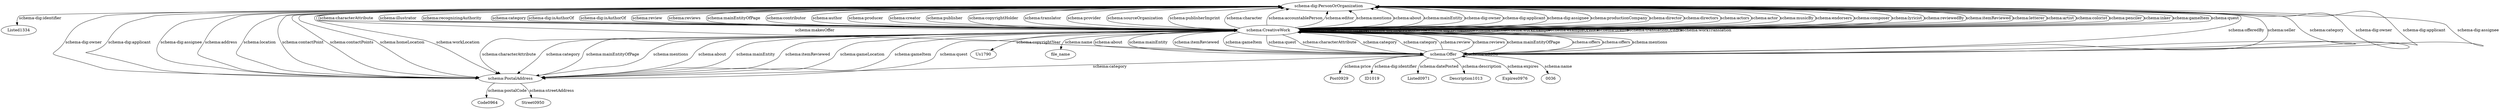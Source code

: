 digraph {
  Listed1334 [type=attribute_name,label=Listed1334]
  "schema-dig:PersonOrOrganization1" [type=class_uri,label="schema-dig:PersonOrOrganization"]
  Us1790 [type=attribute_name,label=Us1790]
  "schema:CreativeWork1" [type=class_uri,label="schema:CreativeWork"]
  file_name [type=attribute_name,label=file_name]
  ID1019 [type=attribute_name,label=ID1019]
  "schema:Offer1" [type=class_uri,label="schema:Offer"]
  Listed0971 [type=attribute_name,label=Listed0971]
  Description1013 [type=attribute_name,label=Description1013]
  Expires0976 [type=attribute_name,label=Expires0976]
  "0036" [type=attribute_name,label="0036"]
  Post0929 [type=attribute_name,label=Post0929]
  Code0964 [type=attribute_name,label=Code0964]
  "schema:PostalAddress1" [type=class_uri,label="schema:PostalAddress"]
  Street0950 [type=attribute_name,label=Street0950]
  "schema-dig:PersonOrOrganization1" -> Listed1334 [label="schema-dig:identifier",type=st_property_uri]
  "schema:CreativeWork1" -> Us1790 [label="schema:copyrightYear",type=st_property_uri]
  "schema:CreativeWork1" -> file_name [label="schema:name",type=st_property_uri]
  "schema:Offer1" -> ID1019 [label="schema-dig:identifier",type=st_property_uri]
  "schema:Offer1" -> Listed0971 [label="schema:datePosted",type=st_property_uri]
  "schema:Offer1" -> Description1013 [label="schema:description",type=st_property_uri]
  "schema:Offer1" -> Expires0976 [label="schema:expires",type=st_property_uri]
  "schema:Offer1" -> "0036" [label="schema:name",type=st_property_uri]
  "schema:Offer1" -> Post0929 [label="schema:price",type=st_property_uri]
  "schema:PostalAddress1" -> Code0964 [label="schema:postalCode",type=st_property_uri]
  "schema:PostalAddress1" -> Street0950 [label="schema:streetAddress",type=st_property_uri]
  "schema-dig:PersonOrOrganization1" -> "schema:CreativeWork1" [label="schema-dig:isAuthorOf",type=direct_property_uri,weight=1]
  "schema:CreativeWork1" -> "schema:CreativeWork1" [label="schema:hasPart",type=direct_property_uri,weight=1]
  "schema:CreativeWork1" -> "schema:CreativeWork1" [label="schema:isPartOf",type=direct_property_uri,weight=1]
  "schema:CreativeWork1" -> "schema:CreativeWork1" [label="schema-dig:isAbstractPartOf",type=direct_property_uri,weight=1]
  "schema:CreativeWork1" -> "schema:CreativeWork1" [label="schema-dig:isCitationOf",type=direct_property_uri,weight=1]
  "schema:CreativeWork1" -> "schema:CreativeWork1" [label="schema:citation",type=direct_property_uri,weight=1]
  "schema:CreativeWork1" -> "schema:CreativeWork1" [label="schema:workExample",type=direct_property_uri,weight=1]
  "schema:CreativeWork1" -> "schema:CreativeWork1" [label="schema:exampleOfWork",type=direct_property_uri,weight=1]
  "schema:CreativeWork1" -> "schema:CreativeWork1" [label="schema:license",type=direct_property_uri,weight=1]
  "schema:CreativeWork1" -> "schema:CreativeWork1" [label="schema:translationOfWork",type=direct_property_uri,weight=1]
  "schema:CreativeWork1" -> "schema:CreativeWork1" [label="schema:workTranslation",type=direct_property_uri,weight=1]
  "schema:CreativeWork1" -> "schema:Offer1" [label="schema:offers",type=direct_property_uri,weight=1]
  "schema:Offer1" -> "schema:Offer1" [label="schema:addOn",type=direct_property_uri,weight=1]
  "schema-dig:PersonOrOrganization1" -> "schema:CreativeWork1" [label="schema-dig:isAuthorOf",type=inherited,weight=4]
  "schema-dig:PersonOrOrganization1" -> "schema:CreativeWork1" [label="schema:review",type=inherited,weight=4]
  "schema-dig:PersonOrOrganization1" -> "schema:CreativeWork1" [label="schema:reviews",type=inherited,weight=4]
  "schema-dig:PersonOrOrganization1" -> "schema:CreativeWork1" [label="schema:mainEntityOfPage",type=inherited,weight=4]
  "schema-dig:PersonOrOrganization1" -> "schema:Offer1" [label="schema:makesOffer",type=inherited,weight=4]
  "schema-dig:PersonOrOrganization1" -> "schema:PostalAddress1" [label="schema:address",type=inherited,weight=4]
  "schema-dig:PersonOrOrganization1" -> "schema:PostalAddress1" [label="schema:location",type=inherited,weight=4]
  "schema-dig:PersonOrOrganization1" -> "schema:PostalAddress1" [label="schema:contactPoint",type=inherited,weight=4]
  "schema-dig:PersonOrOrganization1" -> "schema:PostalAddress1" [label="schema:contactPoints",type=inherited,weight=4]
  "schema-dig:PersonOrOrganization1" -> "schema:PostalAddress1" [label="schema:homeLocation",type=inherited,weight=4]
  "schema-dig:PersonOrOrganization1" -> "schema:PostalAddress1" [label="schema:workLocation",type=inherited,weight=4]
  "schema:CreativeWork1" -> "schema-dig:PersonOrOrganization1" [label="schema:contributor",type=inherited,weight=4]
  "schema:CreativeWork1" -> "schema-dig:PersonOrOrganization1" [label="schema:author",type=inherited,weight=4]
  "schema:CreativeWork1" -> "schema-dig:PersonOrOrganization1" [label="schema:producer",type=inherited,weight=4]
  "schema:CreativeWork1" -> "schema-dig:PersonOrOrganization1" [label="schema:creator",type=inherited,weight=4]
  "schema:CreativeWork1" -> "schema-dig:PersonOrOrganization1" [label="schema:publisher",type=inherited,weight=4]
  "schema:CreativeWork1" -> "schema-dig:PersonOrOrganization1" [label="schema:copyrightHolder",type=inherited,weight=4]
  "schema:CreativeWork1" -> "schema-dig:PersonOrOrganization1" [label="schema:translator",type=inherited,weight=4]
  "schema:CreativeWork1" -> "schema-dig:PersonOrOrganization1" [label="schema:provider",type=inherited,weight=4]
  "schema:CreativeWork1" -> "schema-dig:PersonOrOrganization1" [label="schema:sourceOrganization",type=inherited,weight=4]
  "schema:CreativeWork1" -> "schema-dig:PersonOrOrganization1" [label="schema:publisherImprint",type=inherited,weight=4]
  "schema:CreativeWork1" -> "schema-dig:PersonOrOrganization1" [label="schema:character",type=inherited,weight=4]
  "schema:CreativeWork1" -> "schema-dig:PersonOrOrganization1" [label="schema:accountablePerson",type=inherited,weight=4]
  "schema:CreativeWork1" -> "schema-dig:PersonOrOrganization1" [label="schema:editor",type=inherited,weight=4]
  "schema:CreativeWork1" -> "schema-dig:PersonOrOrganization1" [label="schema:mentions",type=inherited,weight=4]
  "schema:CreativeWork1" -> "schema-dig:PersonOrOrganization1" [label="schema:about",type=inherited,weight=4]
  "schema:CreativeWork1" -> "schema-dig:PersonOrOrganization1" [label="schema:mainEntity",type=inherited,weight=4]
  "schema:CreativeWork1" -> "schema-dig:PersonOrOrganization1" [label="schema-dig:owner",type=inherited,weight=4]
  "schema:CreativeWork1" -> "schema-dig:PersonOrOrganization1" [label="schema-dig:applicant",type=inherited,weight=4]
  "schema:CreativeWork1" -> "schema-dig:PersonOrOrganization1" [label="schema-dig:assignee",type=inherited,weight=4]
  "schema:CreativeWork1" -> "schema-dig:PersonOrOrganization1" [label="schema:productionCompany",type=inherited,weight=4]
  "schema:CreativeWork1" -> "schema-dig:PersonOrOrganization1" [label="schema:director",type=inherited,weight=4]
  "schema:CreativeWork1" -> "schema-dig:PersonOrOrganization1" [label="schema:directors",type=inherited,weight=4]
  "schema:CreativeWork1" -> "schema-dig:PersonOrOrganization1" [label="schema:actors",type=inherited,weight=4]
  "schema:CreativeWork1" -> "schema-dig:PersonOrOrganization1" [label="schema:actor",type=inherited,weight=4]
  "schema:CreativeWork1" -> "schema-dig:PersonOrOrganization1" [label="schema:musicBy",type=inherited,weight=4]
  "schema:CreativeWork1" -> "schema-dig:PersonOrOrganization1" [label="schema:endorsers",type=inherited,weight=4]
  "schema:CreativeWork1" -> "schema-dig:PersonOrOrganization1" [label="schema:composer",type=inherited,weight=4]
  "schema:CreativeWork1" -> "schema-dig:PersonOrOrganization1" [label="schema:lyricist",type=inherited,weight=4]
  "schema:CreativeWork1" -> "schema-dig:PersonOrOrganization1" [label="schema:reviewedBy",type=inherited,weight=4]
  "schema:CreativeWork1" -> "schema-dig:PersonOrOrganization1" [label="schema:itemReviewed",type=inherited,weight=4]
  "schema:CreativeWork1" -> "schema-dig:PersonOrOrganization1" [label="schema:letterer",type=inherited,weight=4]
  "schema:CreativeWork1" -> "schema-dig:PersonOrOrganization1" [label="schema:artist",type=inherited,weight=4]
  "schema:CreativeWork1" -> "schema-dig:PersonOrOrganization1" [label="schema:colorist",type=inherited,weight=4]
  "schema:CreativeWork1" -> "schema-dig:PersonOrOrganization1" [label="schema:penciler",type=inherited,weight=4]
  "schema:CreativeWork1" -> "schema-dig:PersonOrOrganization1" [label="schema:inker",type=inherited,weight=4]
  "schema:CreativeWork1" -> "schema-dig:PersonOrOrganization1" [label="schema:gameItem",type=inherited,weight=4]
  "schema:CreativeWork1" -> "schema-dig:PersonOrOrganization1" [label="schema:quest",type=inherited,weight=4]
  "schema:CreativeWork1" -> "schema-dig:PersonOrOrganization1" [label="schema:characterAttribute",type=inherited,weight=4]
  "schema:CreativeWork1" -> "schema-dig:PersonOrOrganization1" [label="schema:illustrator",type=inherited,weight=4]
  "schema:CreativeWork1" -> "schema-dig:PersonOrOrganization1" [label="schema:recognizingAuthority",type=inherited,weight=4]
  "schema:CreativeWork1" -> "schema-dig:PersonOrOrganization1" [label="schema:category",type=inherited,weight=4]
  "schema:CreativeWork1" -> "schema:Offer1" [label="schema:offers",type=inherited,weight=4]
  "schema:CreativeWork1" -> "schema:Offer1" [label="schema:mentions",type=inherited,weight=4]
  "schema:CreativeWork1" -> "schema:Offer1" [label="schema:about",type=inherited,weight=4]
  "schema:CreativeWork1" -> "schema:Offer1" [label="schema:mainEntity",type=inherited,weight=4]
  "schema:CreativeWork1" -> "schema:Offer1" [label="schema:itemReviewed",type=inherited,weight=4]
  "schema:CreativeWork1" -> "schema:Offer1" [label="schema:gameItem",type=inherited,weight=4]
  "schema:CreativeWork1" -> "schema:Offer1" [label="schema:quest",type=inherited,weight=4]
  "schema:CreativeWork1" -> "schema:Offer1" [label="schema:characterAttribute",type=inherited,weight=4]
  "schema:CreativeWork1" -> "schema:Offer1" [label="schema:category",type=inherited,weight=4]
  "schema:CreativeWork1" -> "schema:PostalAddress1" [label="schema:mentions",type=inherited,weight=4]
  "schema:CreativeWork1" -> "schema:PostalAddress1" [label="schema:about",type=inherited,weight=4]
  "schema:CreativeWork1" -> "schema:PostalAddress1" [label="schema:mainEntity",type=inherited,weight=4]
  "schema:CreativeWork1" -> "schema:PostalAddress1" [label="schema:itemReviewed",type=inherited,weight=4]
  "schema:CreativeWork1" -> "schema:PostalAddress1" [label="schema:gameLocation",type=inherited,weight=4]
  "schema:CreativeWork1" -> "schema:PostalAddress1" [label="schema:gameItem",type=inherited,weight=4]
  "schema:CreativeWork1" -> "schema:PostalAddress1" [label="schema:quest",type=inherited,weight=4]
  "schema:CreativeWork1" -> "schema:PostalAddress1" [label="schema:characterAttribute",type=inherited,weight=4]
  "schema:CreativeWork1" -> "schema:PostalAddress1" [label="schema:category",type=inherited,weight=4]
  "schema:Offer1" -> "schema-dig:PersonOrOrganization1" [label="schema:offeredBy",type=inherited,weight=4]
  "schema:Offer1" -> "schema-dig:PersonOrOrganization1" [label="schema:seller",type=inherited,weight=4]
  "schema:Offer1" -> "schema-dig:PersonOrOrganization1" [label="schema:category",type=inherited,weight=4]
  "schema:Offer1" -> "schema-dig:PersonOrOrganization1" [label="schema-dig:owner",type=inherited,weight=4]
  "schema:Offer1" -> "schema-dig:PersonOrOrganization1" [label="schema-dig:applicant",type=inherited,weight=4]
  "schema:Offer1" -> "schema-dig:PersonOrOrganization1" [label="schema-dig:assignee",type=inherited,weight=4]
  "schema:Offer1" -> "schema:CreativeWork1" [label="schema:category",type=inherited,weight=4]
  "schema:Offer1" -> "schema:CreativeWork1" [label="schema:review",type=inherited,weight=4]
  "schema:Offer1" -> "schema:CreativeWork1" [label="schema:reviews",type=inherited,weight=4]
  "schema:Offer1" -> "schema:CreativeWork1" [label="schema:mainEntityOfPage",type=inherited,weight=4]
  "schema:Offer1" -> "schema:PostalAddress1" [label="schema:category",type=inherited,weight=4]
  "schema:PostalAddress1" -> "schema-dig:PersonOrOrganization1" [label="schema-dig:owner",type=inherited,weight=4]
  "schema:PostalAddress1" -> "schema-dig:PersonOrOrganization1" [label="schema-dig:applicant",type=inherited,weight=4]
  "schema:PostalAddress1" -> "schema-dig:PersonOrOrganization1" [label="schema-dig:assignee",type=inherited,weight=4]
  "schema:PostalAddress1" -> "schema:CreativeWork1" [label="schema:mainEntityOfPage",type=inherited,weight=4]
}
